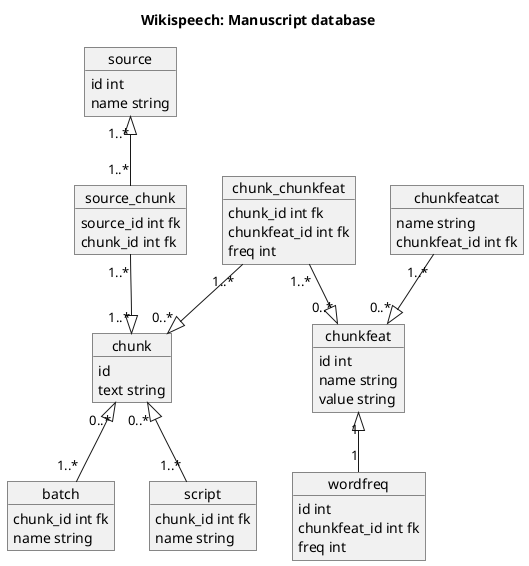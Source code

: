 @startuml

title
Wikispeech: Manuscript database
end title



object chunk
chunk : id
chunk : text string
' text string UNIQUE


object chunkfeat
 chunkfeat : id int  	
 chunkfeat : name string
 chunkfeat : value string
'       UNIQUE(name, value)


object batch
batch : chunk_id int fk
batch : name string
'batch : UNIQUE(chunk_id, name),
'batch : FOREIGN KEY (chunk_id) REFERENCES chunk(id) ON DELETE CASCADE

chunk "0..*" <|-- "1..*" batch 


object script
script : chunk_id int fk
script : name string
'script : UNIQUE(chunk_id, name),
'script : FOREIGN KEY (chunk_id) REFERENCES chunk(id) ON DELETE CASCADE

chunk "0..*" <|-- "1..*" script

object source
source : id int
source : name string

object source_chunk
source_chunk : source_id int fk
source_chunk : chunk_id int fk
'source_chunk : UNIQUE(source_id, chunk_id),

source "1..*" <|--  "1..*" source_chunk
source_chunk  "1..*" --|>  "1..*" chunk



object chunkfeatcat
chunkfeatcat : name string
chunkfeatcat : chunkfeat_id int fk
'chunkfeatcat : FOREIGN KEY (chunkfeat_id) REFERENCES chunkfeat(id) ON DELETE CASCADE

chunkfeatcat "1..*" --|> "0..*" chunkfeat


'object sourcefeat
'sourcefeat : id	
'sourcefeat : name string
'sourcefeat : value string
      
'object source_sourcefeat
'source_sourcefeat : source_id int fk
'source_sourcefeat : sourcefeat_id int fk
'source_sourcefeat : freq int
'source_sourcefeat : FOREIGN KEY (source_id) REFERENCES source(id) ON DELETE CASCADE,
'source_sourcefeat : FOREIGN KEY (sourcefeat_id) REFERENCES sourcefeat(id) ON DELETE CASCADE
       
'source_sourcefeat "1..*" --|> "0..*" sourcefeat
'source_sourcefeat "1..*" --|> "0..*" source


object chunk_chunkfeat
chunk_chunkfeat : chunk_id int fk
chunk_chunkfeat : chunkfeat_id int fk
chunk_chunkfeat : freq int 
'chunk_chunkfeat : foreign key (chunk_id) references chunk(id) ON DELETE CASCADE,
'chunk_chunkfeat : foreign key (chunkfeat_id) references chunkfeat(id) ON DELETE CASCADE

chunk_chunkfeat "1..*" --|> "0..*" chunk
chunk_chunkfeat "1..*" --|> "0..*" chunkfeat



object wordfreq
wordfreq : id int  
wordfreq : chunkfeat_id int fk
wordfreq : freq int
'wordfreq : foreign key(chunkfeat_id) REFERENCES chunkfeat(id) ON DELETE CASCADE

chunkfeat "1" <|-- "1" wordfreq

@enduml


       





